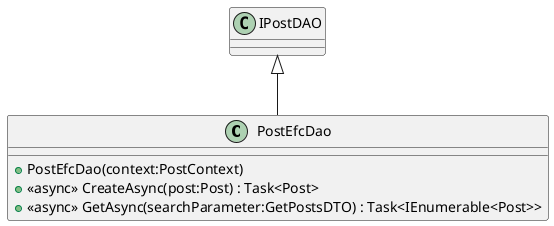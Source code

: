 @startuml
class PostEfcDao {
    + PostEfcDao(context:PostContext)
    + <<async>> CreateAsync(post:Post) : Task<Post>
    + <<async>> GetAsync(searchParameter:GetPostsDTO) : Task<IEnumerable<Post>>
}
IPostDAO <|-- PostEfcDao
@enduml
